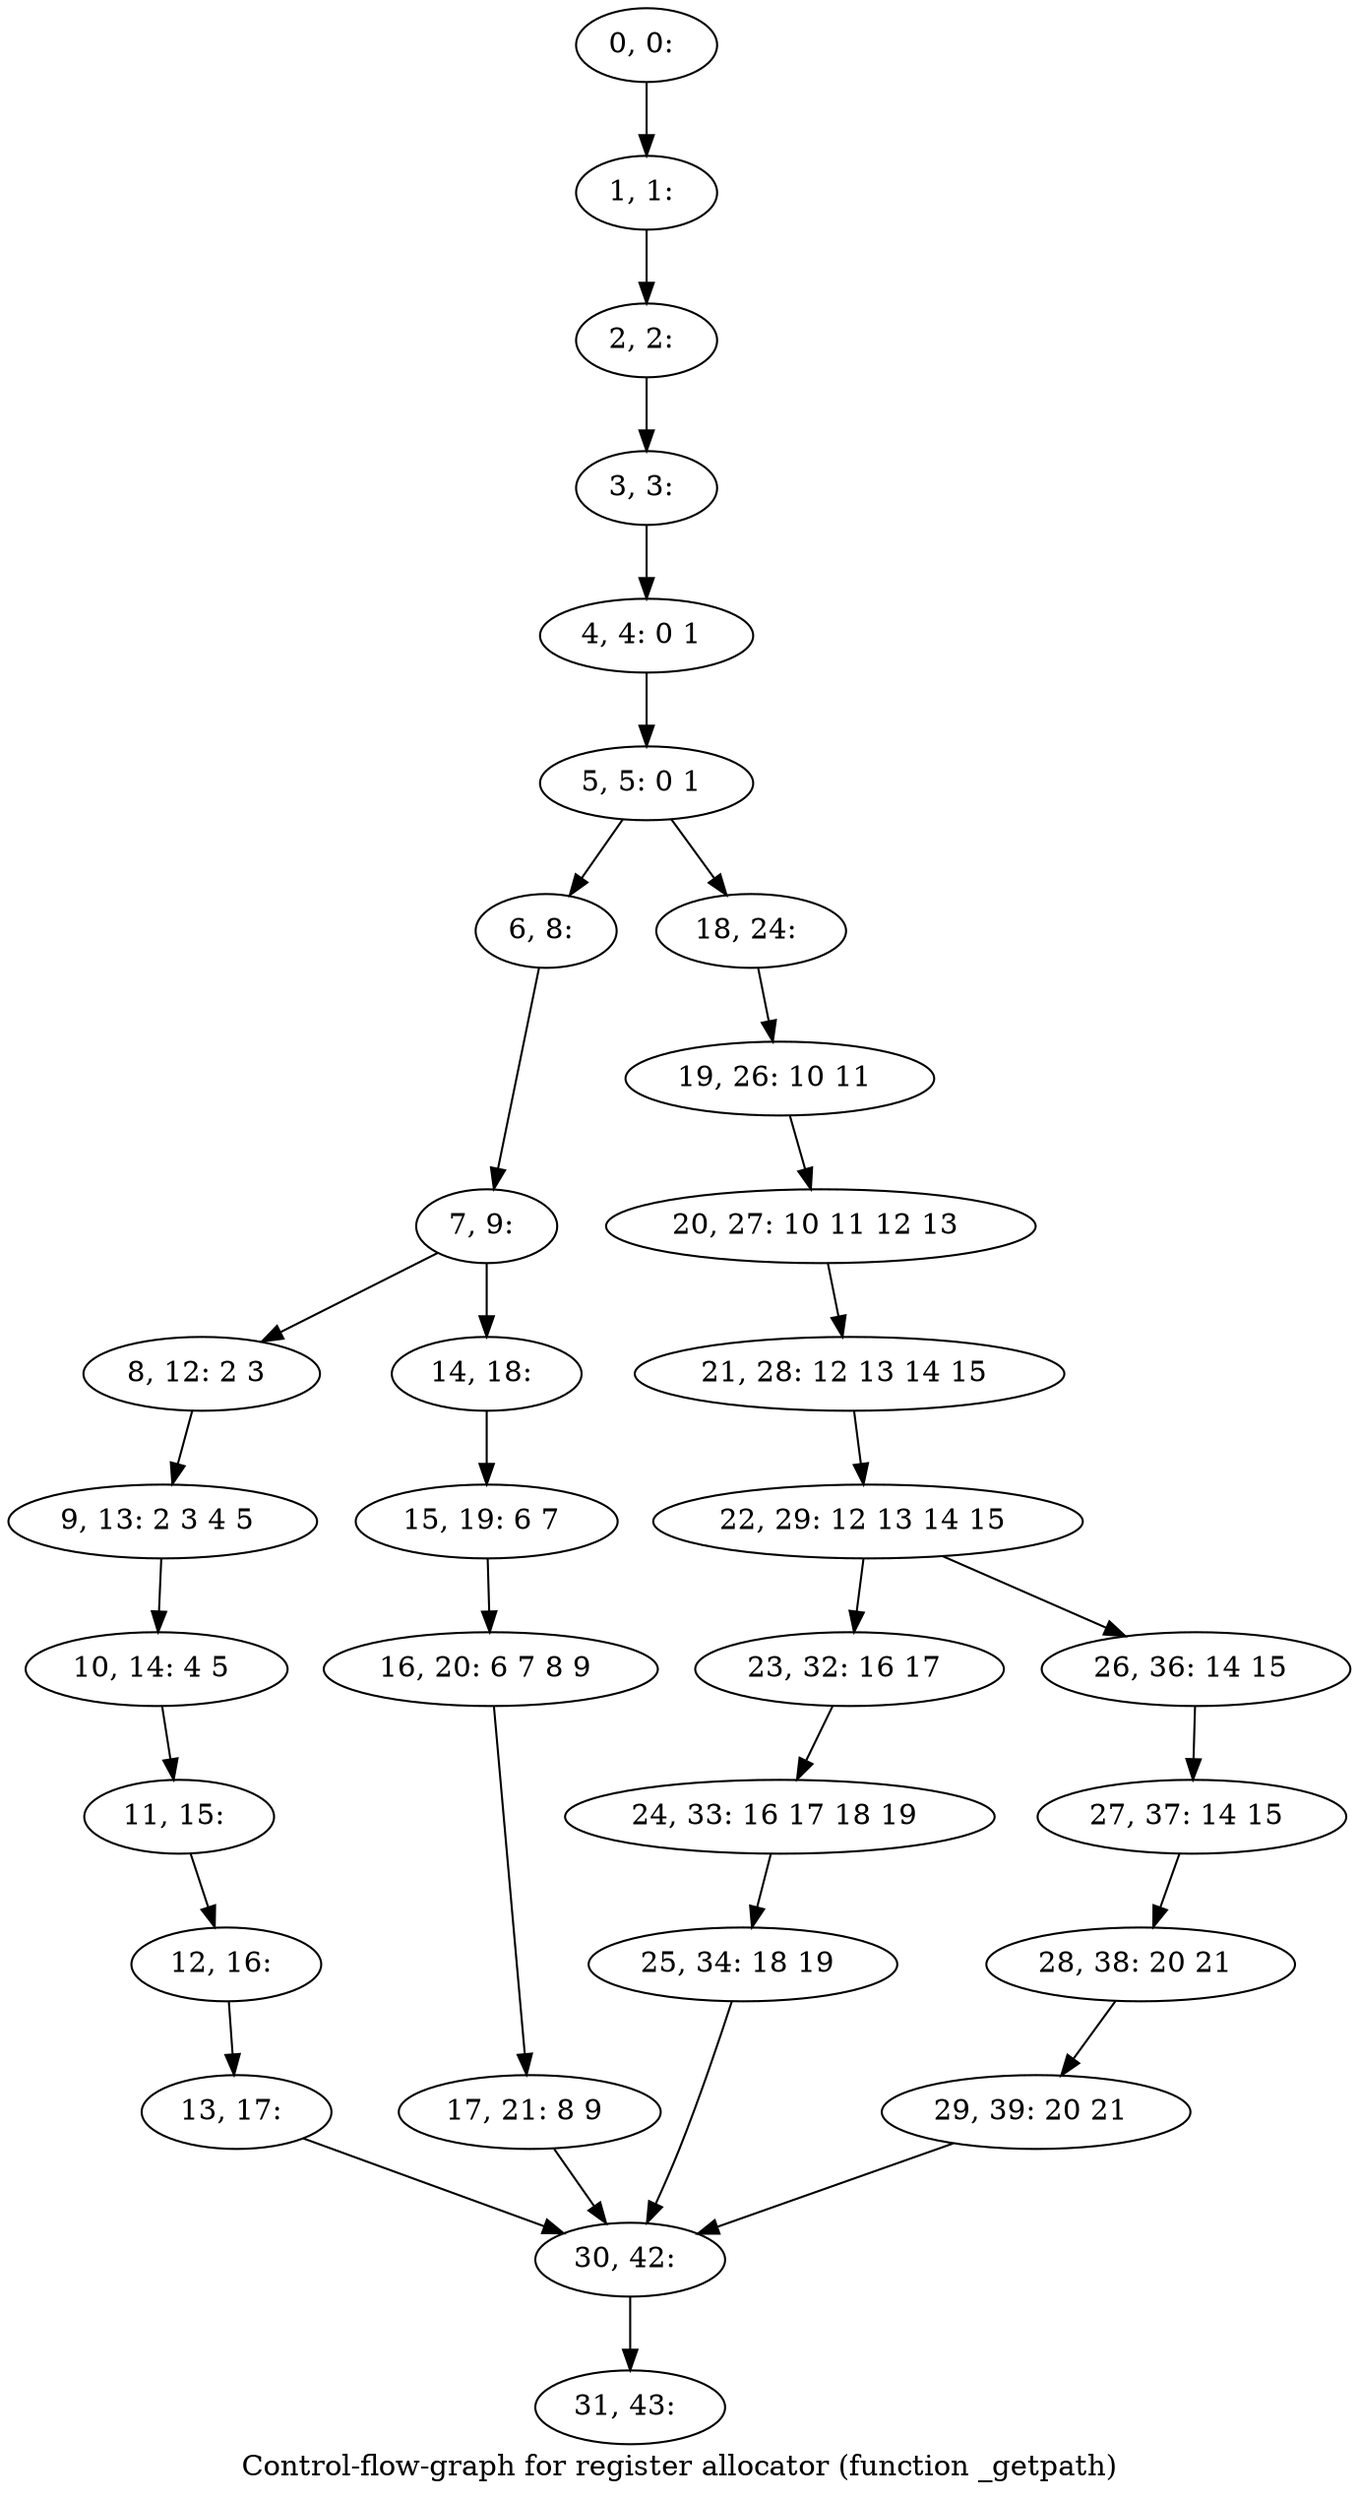 digraph G {
graph [label="Control-flow-graph for register allocator (function _getpath)"]
0[label="0, 0: "];
1[label="1, 1: "];
2[label="2, 2: "];
3[label="3, 3: "];
4[label="4, 4: 0 1 "];
5[label="5, 5: 0 1 "];
6[label="6, 8: "];
7[label="7, 9: "];
8[label="8, 12: 2 3 "];
9[label="9, 13: 2 3 4 5 "];
10[label="10, 14: 4 5 "];
11[label="11, 15: "];
12[label="12, 16: "];
13[label="13, 17: "];
14[label="14, 18: "];
15[label="15, 19: 6 7 "];
16[label="16, 20: 6 7 8 9 "];
17[label="17, 21: 8 9 "];
18[label="18, 24: "];
19[label="19, 26: 10 11 "];
20[label="20, 27: 10 11 12 13 "];
21[label="21, 28: 12 13 14 15 "];
22[label="22, 29: 12 13 14 15 "];
23[label="23, 32: 16 17 "];
24[label="24, 33: 16 17 18 19 "];
25[label="25, 34: 18 19 "];
26[label="26, 36: 14 15 "];
27[label="27, 37: 14 15 "];
28[label="28, 38: 20 21 "];
29[label="29, 39: 20 21 "];
30[label="30, 42: "];
31[label="31, 43: "];
0->1 ;
1->2 ;
2->3 ;
3->4 ;
4->5 ;
5->6 ;
5->18 ;
6->7 ;
7->8 ;
7->14 ;
8->9 ;
9->10 ;
10->11 ;
11->12 ;
12->13 ;
13->30 ;
14->15 ;
15->16 ;
16->17 ;
17->30 ;
18->19 ;
19->20 ;
20->21 ;
21->22 ;
22->23 ;
22->26 ;
23->24 ;
24->25 ;
25->30 ;
26->27 ;
27->28 ;
28->29 ;
29->30 ;
30->31 ;
}
